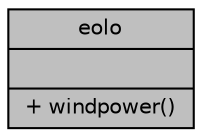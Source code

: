 digraph "eolo"
{
  edge [fontname="Helvetica",fontsize="10",labelfontname="Helvetica",labelfontsize="10"];
  node [fontname="Helvetica",fontsize="10",shape=record];
  Node1 [label="{eolo\n||+ windpower()\l}",height=0.2,width=0.4,color="black", fillcolor="grey75", style="filled" fontcolor="black"];
}
